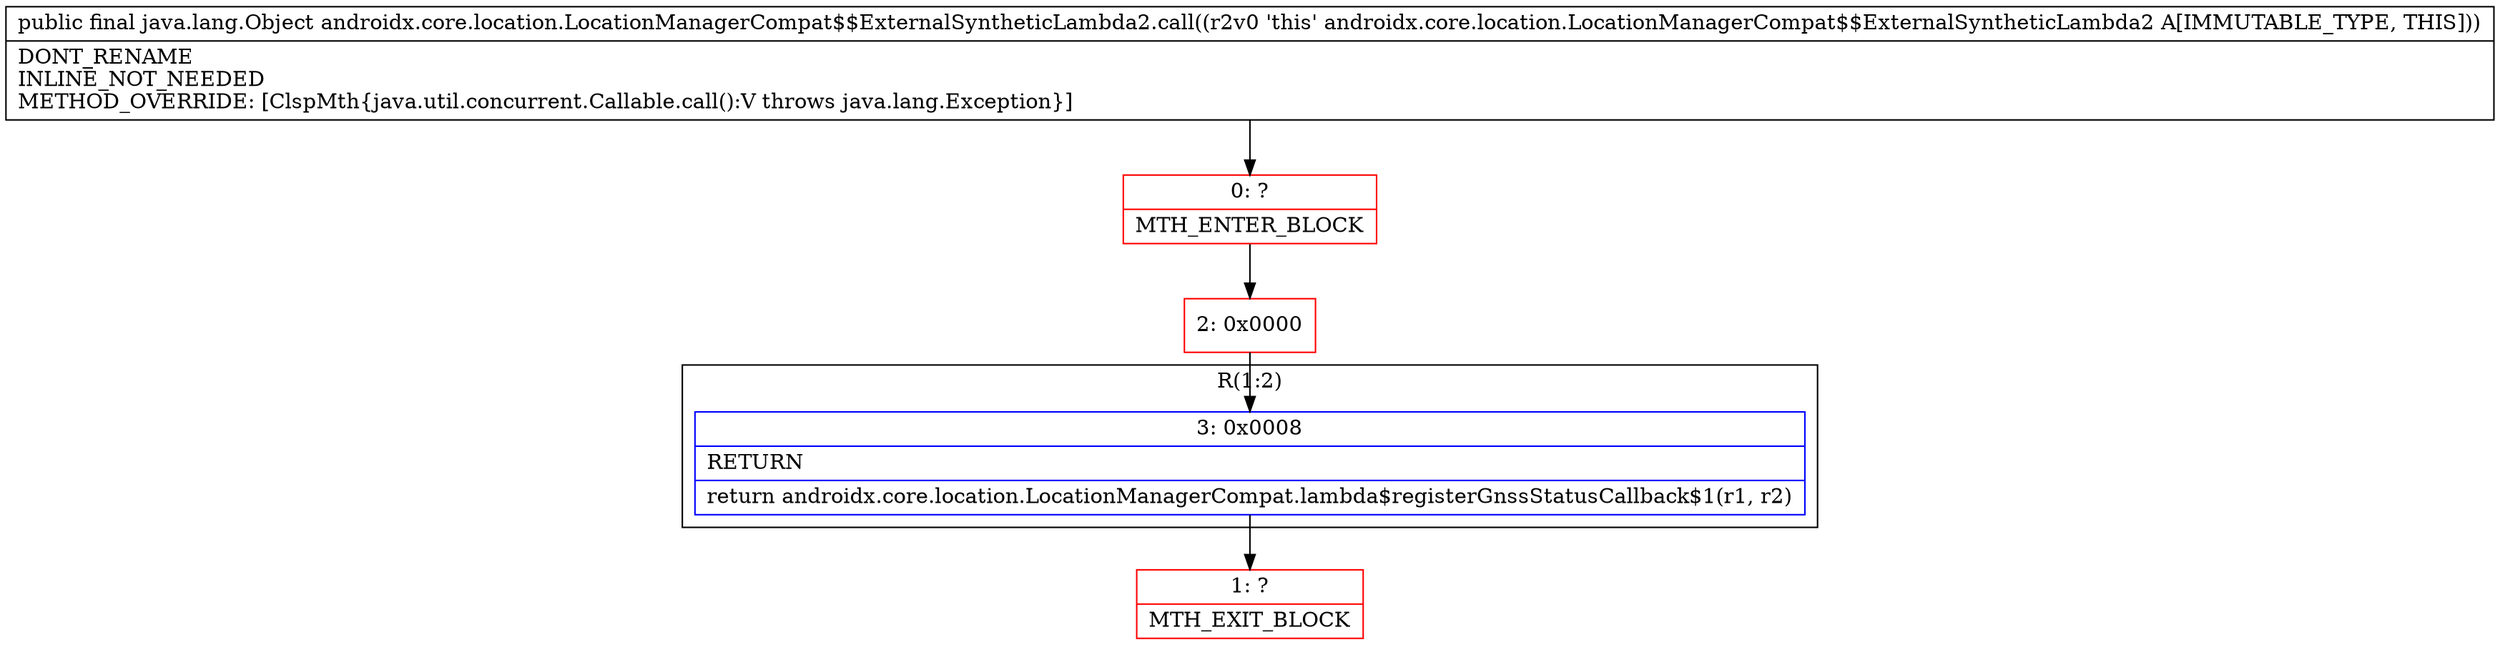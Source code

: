 digraph "CFG forandroidx.core.location.LocationManagerCompat$$ExternalSyntheticLambda2.call()Ljava\/lang\/Object;" {
subgraph cluster_Region_1566627318 {
label = "R(1:2)";
node [shape=record,color=blue];
Node_3 [shape=record,label="{3\:\ 0x0008|RETURN\l|return androidx.core.location.LocationManagerCompat.lambda$registerGnssStatusCallback$1(r1, r2)\l}"];
}
Node_0 [shape=record,color=red,label="{0\:\ ?|MTH_ENTER_BLOCK\l}"];
Node_2 [shape=record,color=red,label="{2\:\ 0x0000}"];
Node_1 [shape=record,color=red,label="{1\:\ ?|MTH_EXIT_BLOCK\l}"];
MethodNode[shape=record,label="{public final java.lang.Object androidx.core.location.LocationManagerCompat$$ExternalSyntheticLambda2.call((r2v0 'this' androidx.core.location.LocationManagerCompat$$ExternalSyntheticLambda2 A[IMMUTABLE_TYPE, THIS]))  | DONT_RENAME\lINLINE_NOT_NEEDED\lMETHOD_OVERRIDE: [ClspMth\{java.util.concurrent.Callable.call():V throws java.lang.Exception\}]\l}"];
MethodNode -> Node_0;Node_3 -> Node_1;
Node_0 -> Node_2;
Node_2 -> Node_3;
}

